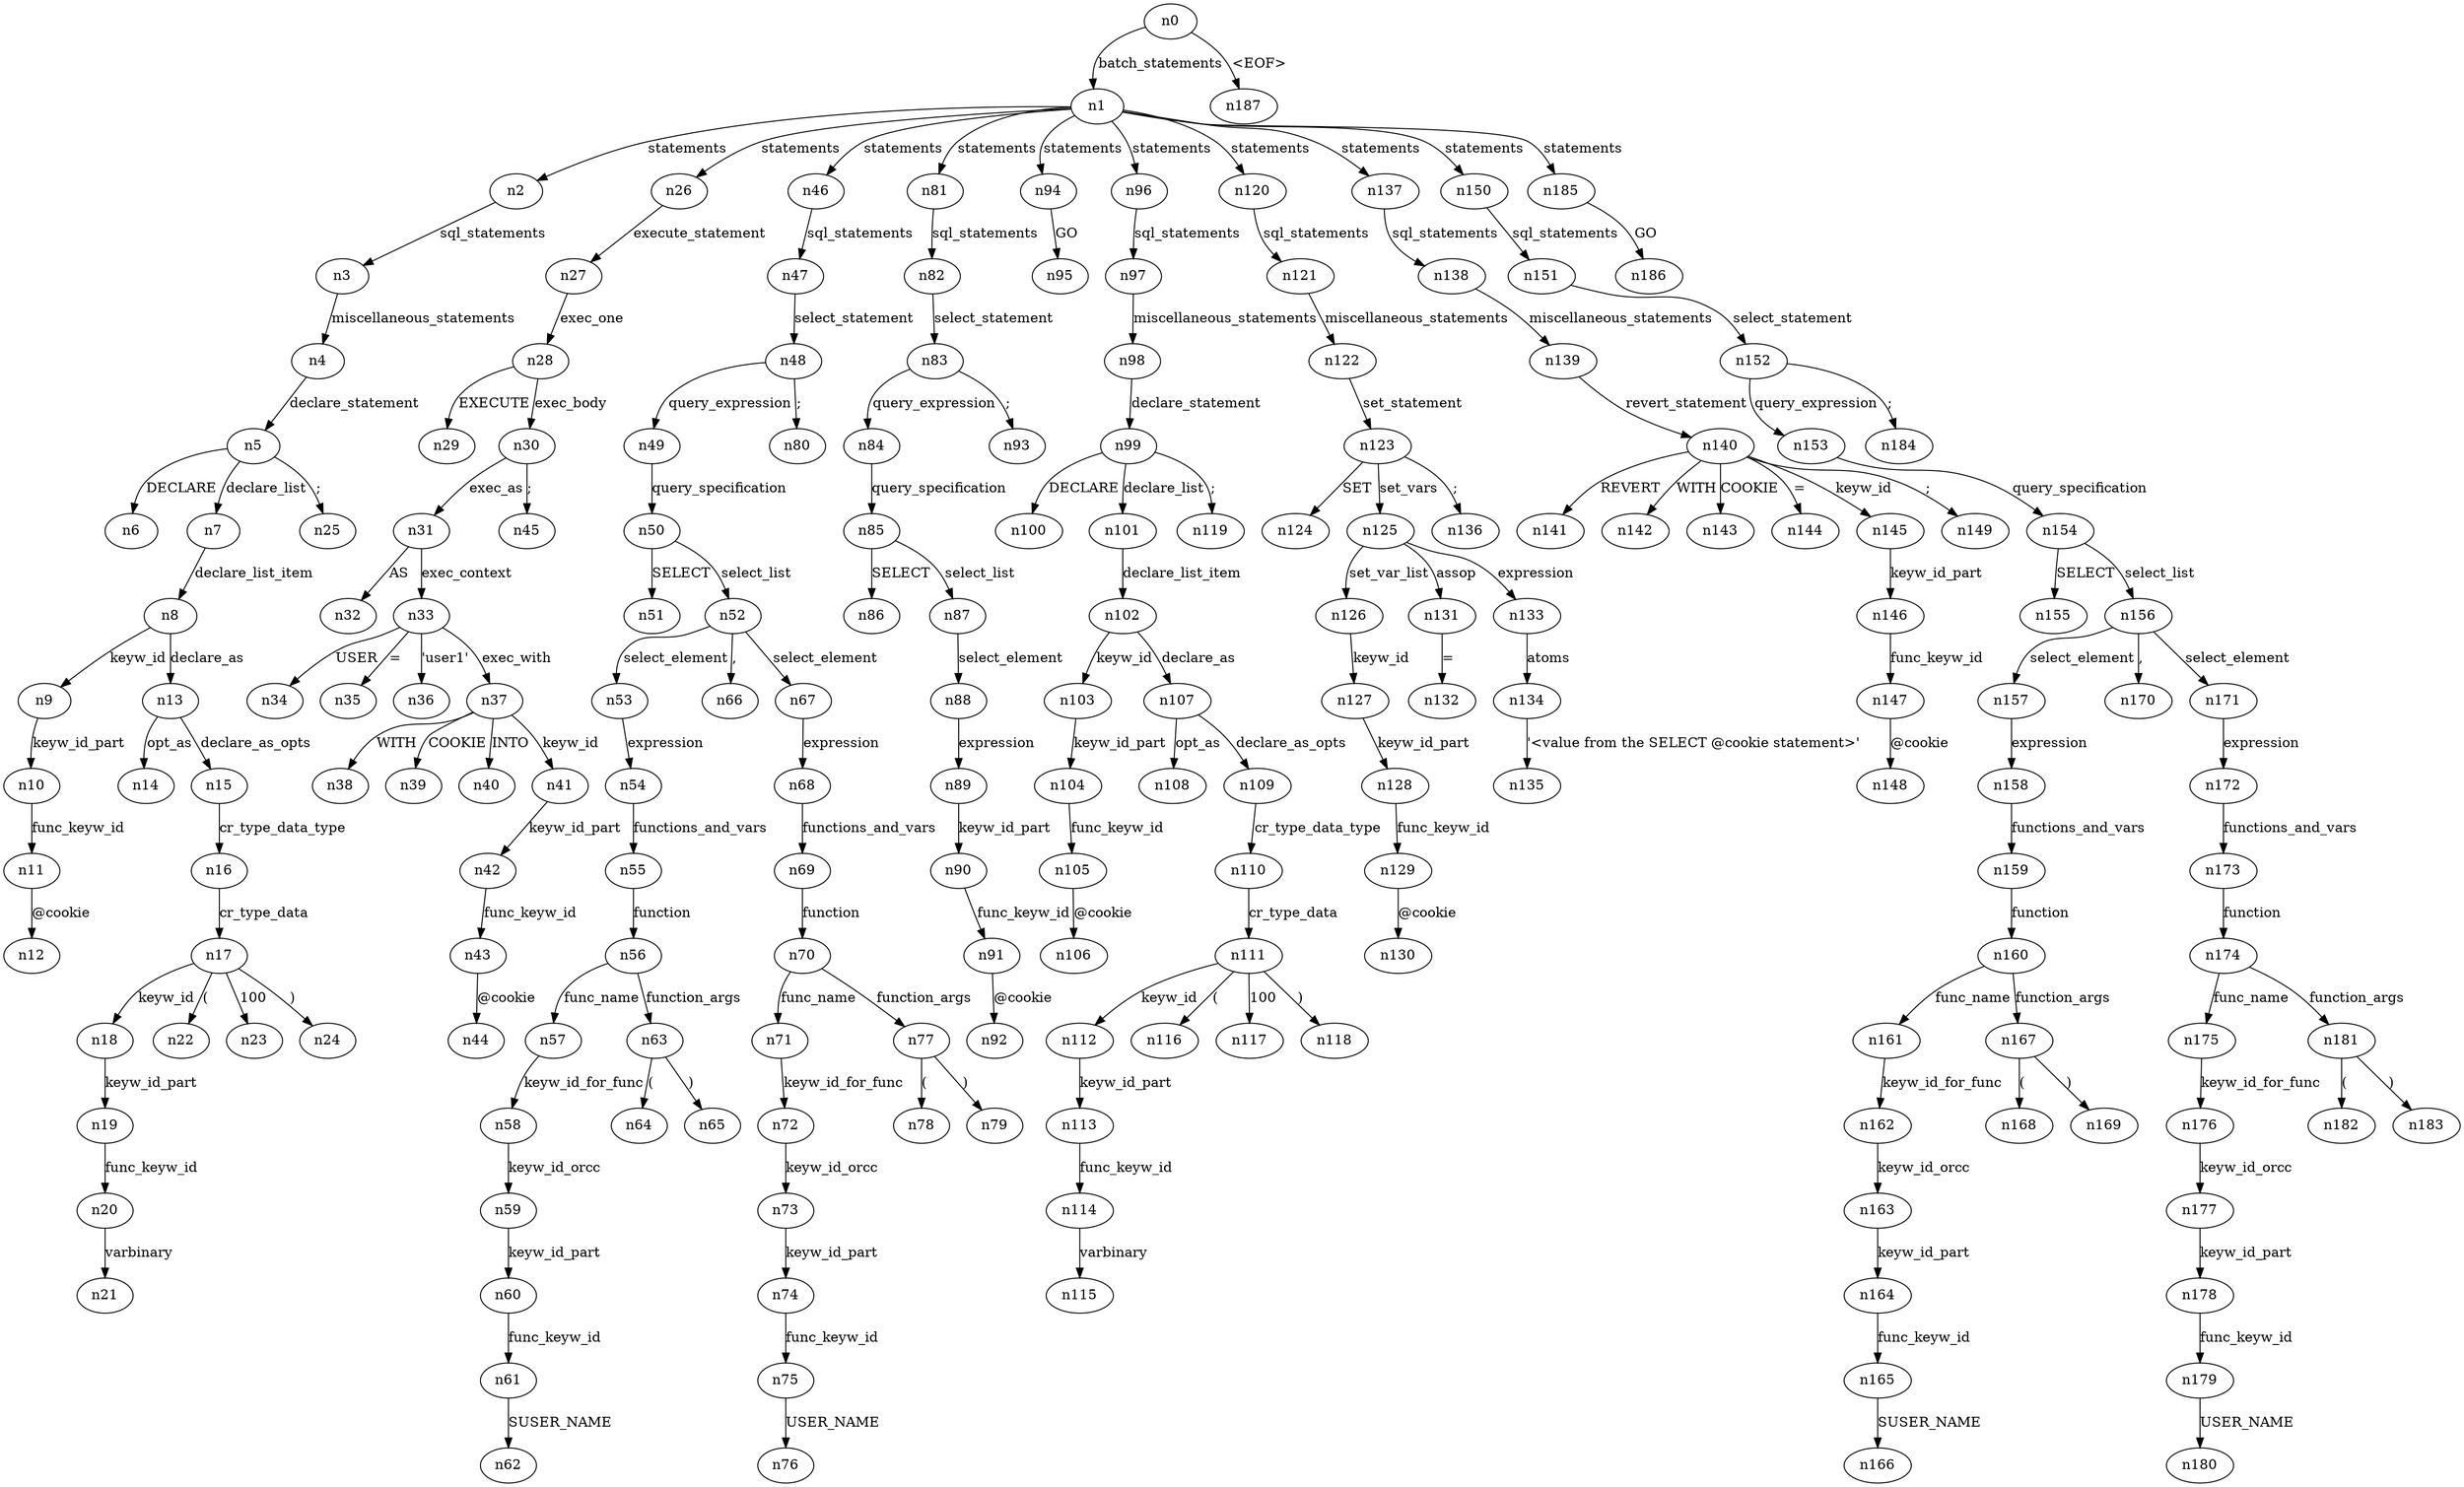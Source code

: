 digraph ParseTree {
  n0 -> n1 [label="batch_statements"];
  n1 -> n2 [label="statements"];
  n2 -> n3 [label="sql_statements"];
  n3 -> n4 [label="miscellaneous_statements"];
  n4 -> n5 [label="declare_statement"];
  n5 -> n6 [label="DECLARE"];
  n5 -> n7 [label="declare_list"];
  n7 -> n8 [label="declare_list_item"];
  n8 -> n9 [label="keyw_id"];
  n9 -> n10 [label="keyw_id_part"];
  n10 -> n11 [label="func_keyw_id"];
  n11 -> n12 [label="@cookie"];
  n8 -> n13 [label="declare_as"];
  n13 -> n14 [label="opt_as"];
  n13 -> n15 [label="declare_as_opts"];
  n15 -> n16 [label="cr_type_data_type"];
  n16 -> n17 [label="cr_type_data"];
  n17 -> n18 [label="keyw_id"];
  n18 -> n19 [label="keyw_id_part"];
  n19 -> n20 [label="func_keyw_id"];
  n20 -> n21 [label="varbinary"];
  n17 -> n22 [label="("];
  n17 -> n23 [label="100"];
  n17 -> n24 [label=")"];
  n5 -> n25 [label=";"];
  n1 -> n26 [label="statements"];
  n26 -> n27 [label="execute_statement"];
  n27 -> n28 [label="exec_one"];
  n28 -> n29 [label="EXECUTE"];
  n28 -> n30 [label="exec_body"];
  n30 -> n31 [label="exec_as"];
  n31 -> n32 [label="AS"];
  n31 -> n33 [label="exec_context"];
  n33 -> n34 [label="USER"];
  n33 -> n35 [label="="];
  n33 -> n36 [label="'user1'"];
  n33 -> n37 [label="exec_with"];
  n37 -> n38 [label="WITH"];
  n37 -> n39 [label="COOKIE"];
  n37 -> n40 [label="INTO"];
  n37 -> n41 [label="keyw_id"];
  n41 -> n42 [label="keyw_id_part"];
  n42 -> n43 [label="func_keyw_id"];
  n43 -> n44 [label="@cookie"];
  n30 -> n45 [label=";"];
  n1 -> n46 [label="statements"];
  n46 -> n47 [label="sql_statements"];
  n47 -> n48 [label="select_statement"];
  n48 -> n49 [label="query_expression"];
  n49 -> n50 [label="query_specification"];
  n50 -> n51 [label="SELECT"];
  n50 -> n52 [label="select_list"];
  n52 -> n53 [label="select_element"];
  n53 -> n54 [label="expression"];
  n54 -> n55 [label="functions_and_vars"];
  n55 -> n56 [label="function"];
  n56 -> n57 [label="func_name"];
  n57 -> n58 [label="keyw_id_for_func"];
  n58 -> n59 [label="keyw_id_orcc"];
  n59 -> n60 [label="keyw_id_part"];
  n60 -> n61 [label="func_keyw_id"];
  n61 -> n62 [label="SUSER_NAME"];
  n56 -> n63 [label="function_args"];
  n63 -> n64 [label="("];
  n63 -> n65 [label=")"];
  n52 -> n66 [label=","];
  n52 -> n67 [label="select_element"];
  n67 -> n68 [label="expression"];
  n68 -> n69 [label="functions_and_vars"];
  n69 -> n70 [label="function"];
  n70 -> n71 [label="func_name"];
  n71 -> n72 [label="keyw_id_for_func"];
  n72 -> n73 [label="keyw_id_orcc"];
  n73 -> n74 [label="keyw_id_part"];
  n74 -> n75 [label="func_keyw_id"];
  n75 -> n76 [label="USER_NAME"];
  n70 -> n77 [label="function_args"];
  n77 -> n78 [label="("];
  n77 -> n79 [label=")"];
  n48 -> n80 [label=";"];
  n1 -> n81 [label="statements"];
  n81 -> n82 [label="sql_statements"];
  n82 -> n83 [label="select_statement"];
  n83 -> n84 [label="query_expression"];
  n84 -> n85 [label="query_specification"];
  n85 -> n86 [label="SELECT"];
  n85 -> n87 [label="select_list"];
  n87 -> n88 [label="select_element"];
  n88 -> n89 [label="expression"];
  n89 -> n90 [label="keyw_id_part"];
  n90 -> n91 [label="func_keyw_id"];
  n91 -> n92 [label="@cookie"];
  n83 -> n93 [label=";"];
  n1 -> n94 [label="statements"];
  n94 -> n95 [label="GO"];
  n1 -> n96 [label="statements"];
  n96 -> n97 [label="sql_statements"];
  n97 -> n98 [label="miscellaneous_statements"];
  n98 -> n99 [label="declare_statement"];
  n99 -> n100 [label="DECLARE"];
  n99 -> n101 [label="declare_list"];
  n101 -> n102 [label="declare_list_item"];
  n102 -> n103 [label="keyw_id"];
  n103 -> n104 [label="keyw_id_part"];
  n104 -> n105 [label="func_keyw_id"];
  n105 -> n106 [label="@cookie"];
  n102 -> n107 [label="declare_as"];
  n107 -> n108 [label="opt_as"];
  n107 -> n109 [label="declare_as_opts"];
  n109 -> n110 [label="cr_type_data_type"];
  n110 -> n111 [label="cr_type_data"];
  n111 -> n112 [label="keyw_id"];
  n112 -> n113 [label="keyw_id_part"];
  n113 -> n114 [label="func_keyw_id"];
  n114 -> n115 [label="varbinary"];
  n111 -> n116 [label="("];
  n111 -> n117 [label="100"];
  n111 -> n118 [label=")"];
  n99 -> n119 [label=";"];
  n1 -> n120 [label="statements"];
  n120 -> n121 [label="sql_statements"];
  n121 -> n122 [label="miscellaneous_statements"];
  n122 -> n123 [label="set_statement"];
  n123 -> n124 [label="SET"];
  n123 -> n125 [label="set_vars"];
  n125 -> n126 [label="set_var_list"];
  n126 -> n127 [label="keyw_id"];
  n127 -> n128 [label="keyw_id_part"];
  n128 -> n129 [label="func_keyw_id"];
  n129 -> n130 [label="@cookie"];
  n125 -> n131 [label="assop"];
  n131 -> n132 [label="="];
  n125 -> n133 [label="expression"];
  n133 -> n134 [label="atoms"];
  n134 -> n135 [label="'<value from the SELECT @cookie statement>'"];
  n123 -> n136 [label=";"];
  n1 -> n137 [label="statements"];
  n137 -> n138 [label="sql_statements"];
  n138 -> n139 [label="miscellaneous_statements"];
  n139 -> n140 [label="revert_statement"];
  n140 -> n141 [label="REVERT"];
  n140 -> n142 [label="WITH"];
  n140 -> n143 [label="COOKIE"];
  n140 -> n144 [label="="];
  n140 -> n145 [label="keyw_id"];
  n145 -> n146 [label="keyw_id_part"];
  n146 -> n147 [label="func_keyw_id"];
  n147 -> n148 [label="@cookie"];
  n140 -> n149 [label=";"];
  n1 -> n150 [label="statements"];
  n150 -> n151 [label="sql_statements"];
  n151 -> n152 [label="select_statement"];
  n152 -> n153 [label="query_expression"];
  n153 -> n154 [label="query_specification"];
  n154 -> n155 [label="SELECT"];
  n154 -> n156 [label="select_list"];
  n156 -> n157 [label="select_element"];
  n157 -> n158 [label="expression"];
  n158 -> n159 [label="functions_and_vars"];
  n159 -> n160 [label="function"];
  n160 -> n161 [label="func_name"];
  n161 -> n162 [label="keyw_id_for_func"];
  n162 -> n163 [label="keyw_id_orcc"];
  n163 -> n164 [label="keyw_id_part"];
  n164 -> n165 [label="func_keyw_id"];
  n165 -> n166 [label="SUSER_NAME"];
  n160 -> n167 [label="function_args"];
  n167 -> n168 [label="("];
  n167 -> n169 [label=")"];
  n156 -> n170 [label=","];
  n156 -> n171 [label="select_element"];
  n171 -> n172 [label="expression"];
  n172 -> n173 [label="functions_and_vars"];
  n173 -> n174 [label="function"];
  n174 -> n175 [label="func_name"];
  n175 -> n176 [label="keyw_id_for_func"];
  n176 -> n177 [label="keyw_id_orcc"];
  n177 -> n178 [label="keyw_id_part"];
  n178 -> n179 [label="func_keyw_id"];
  n179 -> n180 [label="USER_NAME"];
  n174 -> n181 [label="function_args"];
  n181 -> n182 [label="("];
  n181 -> n183 [label=")"];
  n152 -> n184 [label=";"];
  n1 -> n185 [label="statements"];
  n185 -> n186 [label="GO"];
  n0 -> n187 [label="<EOF>"];
}